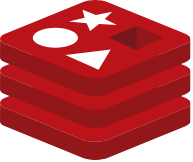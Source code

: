 <mxfile version="15.9.6" type="github">
  <diagram id="9fFKCSjiny5513VRg1FF" name="第 1 页">
    <mxGraphModel dx="782" dy="514" grid="1" gridSize="10" guides="1" tooltips="1" connect="1" arrows="1" fold="1" page="1" pageScale="1" pageWidth="827" pageHeight="1169" math="0" shadow="0">
      <root>
        <mxCell id="0" />
        <mxCell id="1" parent="0" />
        <mxCell id="Af7Yi6MtkAclJazWHd7v-9" value="" style="sketch=0;aspect=fixed;html=1;points=[];align=center;image;fontSize=12;image=img/lib/mscae/Cache_Redis_Product.svg;fillColor=#009900;" vertex="1" parent="1">
          <mxGeometry x="120" y="120" width="95.24" height="80" as="geometry" />
        </mxCell>
      </root>
    </mxGraphModel>
  </diagram>
</mxfile>
